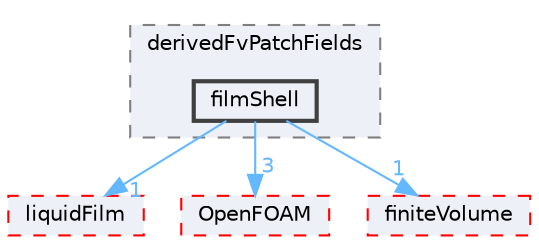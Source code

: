 digraph "src/regionFaModels/derivedFvPatchFields/filmShell"
{
 // LATEX_PDF_SIZE
  bgcolor="transparent";
  edge [fontname=Helvetica,fontsize=10,labelfontname=Helvetica,labelfontsize=10];
  node [fontname=Helvetica,fontsize=10,shape=box,height=0.2,width=0.4];
  compound=true
  subgraph clusterdir_443f6e2402f00d7ee5054b8d9088549a {
    graph [ bgcolor="#edf0f7", pencolor="grey50", label="derivedFvPatchFields", fontname=Helvetica,fontsize=10 style="filled,dashed", URL="dir_443f6e2402f00d7ee5054b8d9088549a.html",tooltip=""]
  dir_12aaa39e0bef3ad7f74f79ac3269460e [label="filmShell", fillcolor="#edf0f7", color="grey25", style="filled,bold", URL="dir_12aaa39e0bef3ad7f74f79ac3269460e.html",tooltip=""];
  }
  dir_2e3becefd1654408102e2159f49ce99a [label="liquidFilm", fillcolor="#edf0f7", color="red", style="filled,dashed", URL="dir_2e3becefd1654408102e2159f49ce99a.html",tooltip=""];
  dir_c5473ff19b20e6ec4dfe5c310b3778a8 [label="OpenFOAM", fillcolor="#edf0f7", color="red", style="filled,dashed", URL="dir_c5473ff19b20e6ec4dfe5c310b3778a8.html",tooltip=""];
  dir_9bd15774b555cf7259a6fa18f99fe99b [label="finiteVolume", fillcolor="#edf0f7", color="red", style="filled,dashed", URL="dir_9bd15774b555cf7259a6fa18f99fe99b.html",tooltip=""];
  dir_12aaa39e0bef3ad7f74f79ac3269460e->dir_2e3becefd1654408102e2159f49ce99a [headlabel="1", labeldistance=1.5 headhref="dir_001368_002224.html" href="dir_001368_002224.html" color="steelblue1" fontcolor="steelblue1"];
  dir_12aaa39e0bef3ad7f74f79ac3269460e->dir_9bd15774b555cf7259a6fa18f99fe99b [headlabel="1", labeldistance=1.5 headhref="dir_001368_001387.html" href="dir_001368_001387.html" color="steelblue1" fontcolor="steelblue1"];
  dir_12aaa39e0bef3ad7f74f79ac3269460e->dir_c5473ff19b20e6ec4dfe5c310b3778a8 [headlabel="3", labeldistance=1.5 headhref="dir_001368_002695.html" href="dir_001368_002695.html" color="steelblue1" fontcolor="steelblue1"];
}
